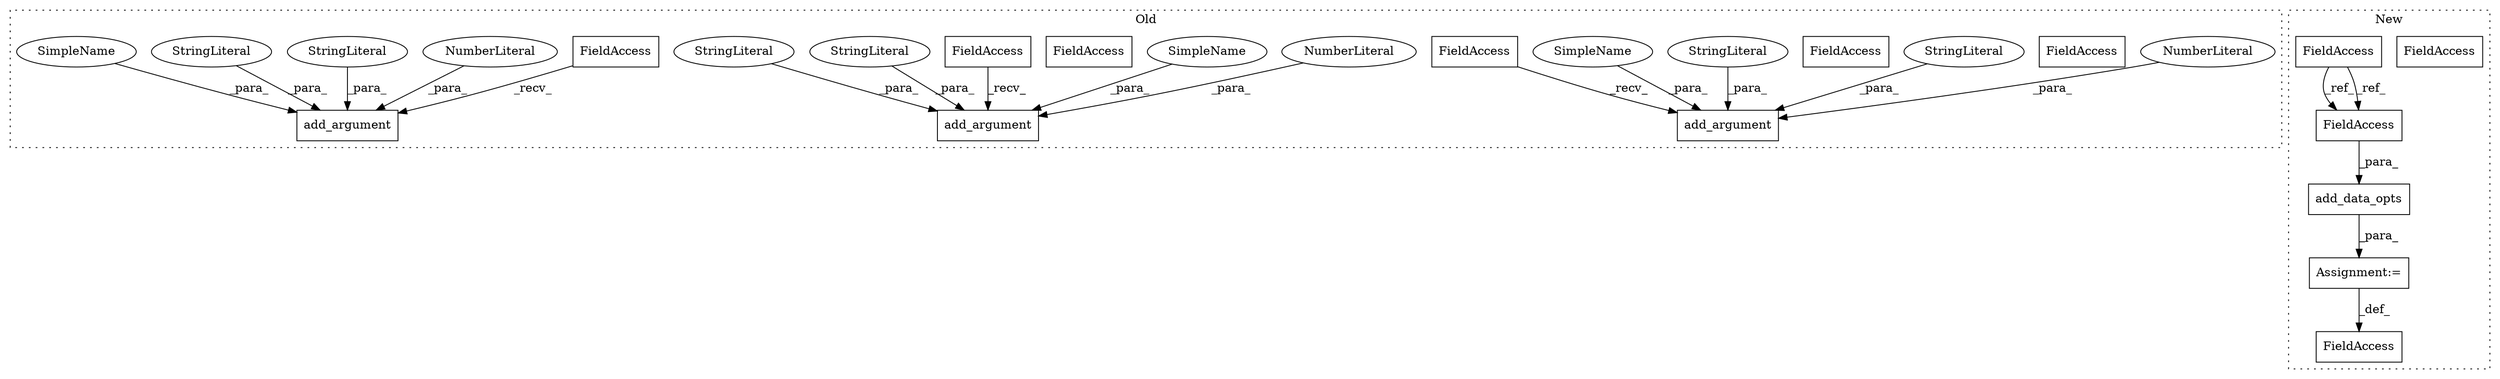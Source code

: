 digraph G {
subgraph cluster0 {
1 [label="add_argument" a="32" s="531,583" l="13,1" shape="box"];
3 [label="NumberLiteral" a="34" s="560" l="5" shape="ellipse"];
4 [label="FieldAccess" a="22" s="524" l="6" shape="box"];
7 [label="add_argument" a="32" s="597,718" l="13,1" shape="box"];
8 [label="NumberLiteral" a="34" s="627" l="1" shape="ellipse"];
9 [label="FieldAccess" a="22" s="590" l="6" shape="box"];
10 [label="StringLiteral" a="45" s="633" l="85" shape="ellipse"];
11 [label="StringLiteral" a="45" s="544" l="15" shape="ellipse"];
12 [label="StringLiteral" a="45" s="570" l="13" shape="ellipse"];
13 [label="StringLiteral" a="45" s="610" l="16" shape="ellipse"];
16 [label="add_argument" a="32" s="732,854" l="13,1" shape="box"];
17 [label="NumberLiteral" a="34" s="762" l="2" shape="ellipse"];
18 [label="FieldAccess" a="22" s="725" l="6" shape="box"];
19 [label="StringLiteral" a="45" s="745" l="16" shape="ellipse"];
20 [label="StringLiteral" a="45" s="769" l="85" shape="ellipse"];
21 [label="SimpleName" a="42" s="629" l="3" shape="ellipse"];
22 [label="SimpleName" a="42" s="566" l="3" shape="ellipse"];
23 [label="SimpleName" a="42" s="765" l="3" shape="ellipse"];
25 [label="FieldAccess" a="22" s="725" l="6" shape="box"];
26 [label="FieldAccess" a="22" s="590" l="6" shape="box"];
27 [label="FieldAccess" a="22" s="524" l="6" shape="box"];
label = "Old";
style="dotted";
}
subgraph cluster1 {
2 [label="add_data_opts" a="32" s="396,416" l="14,1" shape="box"];
5 [label="FieldAccess" a="22" s="410" l="6" shape="box"];
6 [label="FieldAccess" a="22" s="389" l="6" shape="box"];
14 [label="Assignment:=" a="7" s="395" l="1" shape="box"];
15 [label="FieldAccess" a="22" s="296" l="6" shape="box"];
24 [label="FieldAccess" a="22" s="410" l="6" shape="box"];
label = "New";
style="dotted";
}
2 -> 14 [label="_para_"];
3 -> 1 [label="_para_"];
8 -> 7 [label="_para_"];
10 -> 7 [label="_para_"];
11 -> 1 [label="_para_"];
12 -> 1 [label="_para_"];
13 -> 7 [label="_para_"];
14 -> 6 [label="_def_"];
15 -> 24 [label="_ref_"];
15 -> 24 [label="_ref_"];
17 -> 16 [label="_para_"];
19 -> 16 [label="_para_"];
20 -> 16 [label="_para_"];
21 -> 7 [label="_para_"];
22 -> 1 [label="_para_"];
23 -> 16 [label="_para_"];
24 -> 2 [label="_para_"];
25 -> 16 [label="_recv_"];
26 -> 7 [label="_recv_"];
27 -> 1 [label="_recv_"];
}